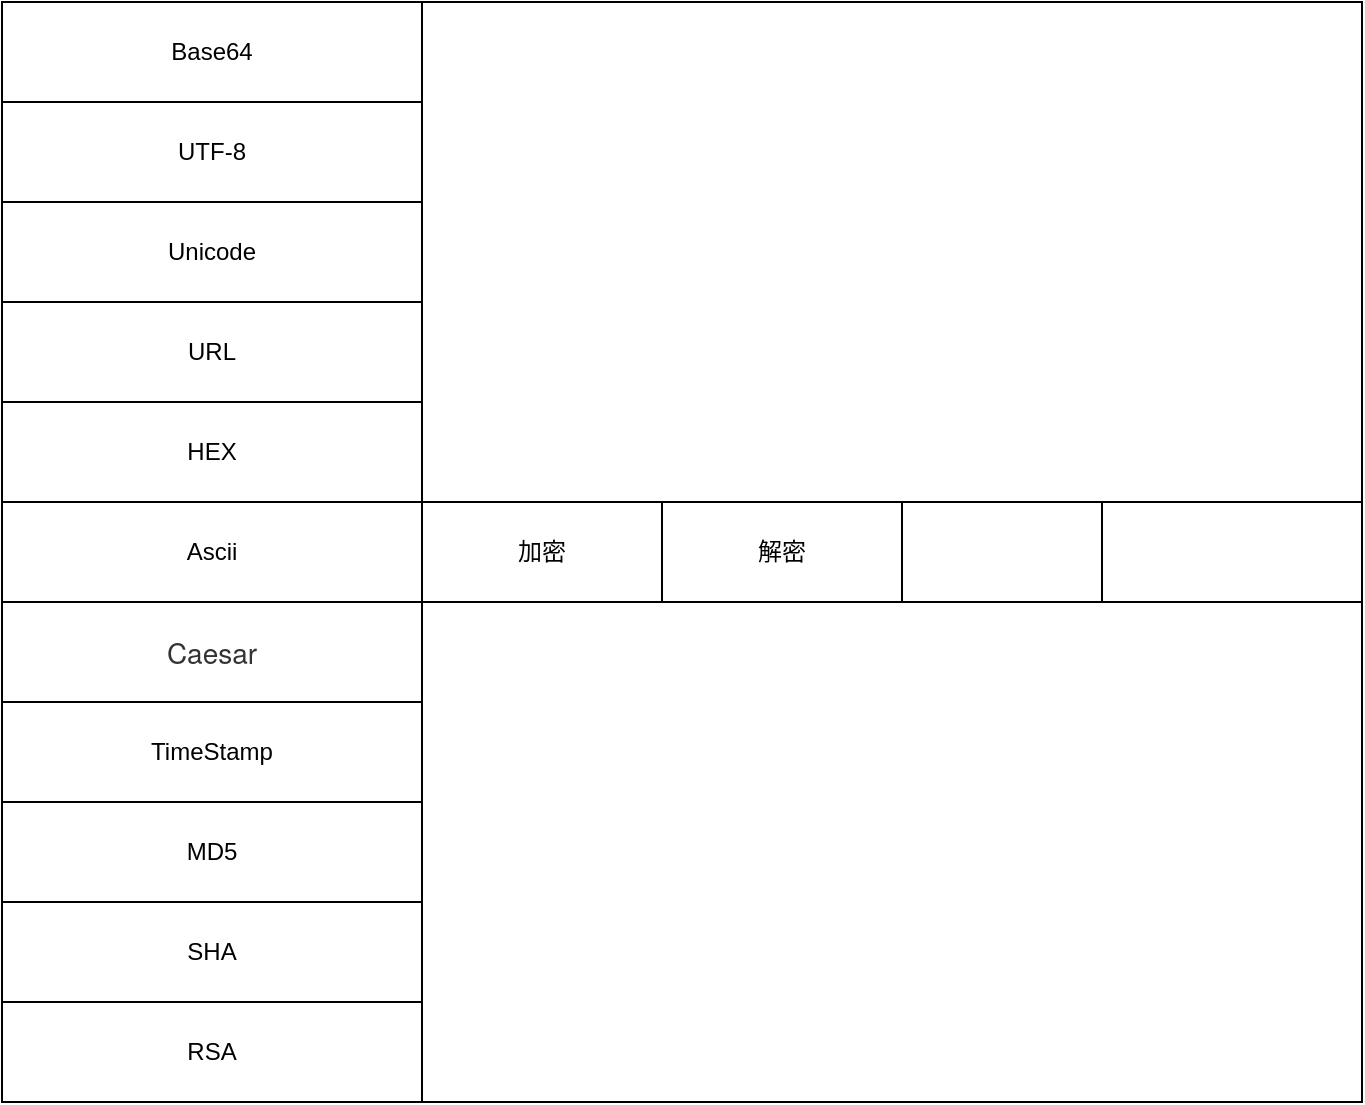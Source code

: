 <mxfile version="20.0.3" type="github">
  <diagram id="RZZLhatJuahhunrmR59R" name="Page-1">
    <mxGraphModel dx="1525" dy="814" grid="1" gridSize="10" guides="1" tooltips="1" connect="1" arrows="1" fold="1" page="1" pageScale="1" pageWidth="1169" pageHeight="827" math="0" shadow="0">
      <root>
        <mxCell id="0" />
        <mxCell id="1" parent="0" />
        <mxCell id="EVkCRe0jTfTS45KgXcL8-3" value="" style="rounded=0;whiteSpace=wrap;html=1;" vertex="1" parent="1">
          <mxGeometry x="190" y="80" width="680" height="550" as="geometry" />
        </mxCell>
        <mxCell id="EVkCRe0jTfTS45KgXcL8-4" value="" style="rounded=0;whiteSpace=wrap;html=1;" vertex="1" parent="1">
          <mxGeometry x="190" y="80" width="210" height="550" as="geometry" />
        </mxCell>
        <mxCell id="EVkCRe0jTfTS45KgXcL8-5" value="Base64" style="rounded=0;whiteSpace=wrap;html=1;" vertex="1" parent="1">
          <mxGeometry x="190" y="80" width="210" height="50" as="geometry" />
        </mxCell>
        <mxCell id="EVkCRe0jTfTS45KgXcL8-6" value="UTF-8" style="rounded=0;whiteSpace=wrap;html=1;" vertex="1" parent="1">
          <mxGeometry x="190" y="130" width="210" height="50" as="geometry" />
        </mxCell>
        <mxCell id="EVkCRe0jTfTS45KgXcL8-7" value="Unicode" style="rounded=0;whiteSpace=wrap;html=1;" vertex="1" parent="1">
          <mxGeometry x="190" y="180" width="210" height="50" as="geometry" />
        </mxCell>
        <mxCell id="EVkCRe0jTfTS45KgXcL8-8" value="URL" style="rounded=0;whiteSpace=wrap;html=1;" vertex="1" parent="1">
          <mxGeometry x="190" y="230" width="210" height="50" as="geometry" />
        </mxCell>
        <mxCell id="EVkCRe0jTfTS45KgXcL8-9" value="HEX" style="rounded=0;whiteSpace=wrap;html=1;" vertex="1" parent="1">
          <mxGeometry x="190" y="280" width="210" height="50" as="geometry" />
        </mxCell>
        <mxCell id="EVkCRe0jTfTS45KgXcL8-10" value="Ascii" style="rounded=0;whiteSpace=wrap;html=1;" vertex="1" parent="1">
          <mxGeometry x="190" y="330" width="210" height="50" as="geometry" />
        </mxCell>
        <mxCell id="EVkCRe0jTfTS45KgXcL8-11" value="&lt;span style=&quot;color: rgb(51, 51, 51); font-family: &amp;quot;Helvetica Neue&amp;quot;, Helvetica, Arial, &amp;quot;PingFang SC&amp;quot;, &amp;quot;Hiragino Sans GB&amp;quot;, &amp;quot;Microsoft YaHei&amp;quot;, &amp;quot;WenQuanYi Micro Hei&amp;quot;, sans-serif; font-size: 14px; text-align: start; text-indent: 28px; background-color: rgb(255, 255, 255);&quot;&gt;Caesar&lt;/span&gt;" style="rounded=0;whiteSpace=wrap;html=1;" vertex="1" parent="1">
          <mxGeometry x="190" y="380" width="210" height="50" as="geometry" />
        </mxCell>
        <mxCell id="EVkCRe0jTfTS45KgXcL8-12" value="TimeStamp" style="rounded=0;whiteSpace=wrap;html=1;" vertex="1" parent="1">
          <mxGeometry x="190" y="430" width="210" height="50" as="geometry" />
        </mxCell>
        <mxCell id="EVkCRe0jTfTS45KgXcL8-13" value="MD5" style="rounded=0;whiteSpace=wrap;html=1;" vertex="1" parent="1">
          <mxGeometry x="190" y="480" width="210" height="50" as="geometry" />
        </mxCell>
        <mxCell id="EVkCRe0jTfTS45KgXcL8-14" value="SHA" style="rounded=0;whiteSpace=wrap;html=1;" vertex="1" parent="1">
          <mxGeometry x="190" y="530" width="210" height="50" as="geometry" />
        </mxCell>
        <mxCell id="EVkCRe0jTfTS45KgXcL8-15" value="RSA" style="rounded=0;whiteSpace=wrap;html=1;" vertex="1" parent="1">
          <mxGeometry x="190" y="580" width="210" height="50" as="geometry" />
        </mxCell>
        <mxCell id="EVkCRe0jTfTS45KgXcL8-16" value="" style="rounded=0;whiteSpace=wrap;html=1;" vertex="1" parent="1">
          <mxGeometry x="400" y="80" width="470" height="250" as="geometry" />
        </mxCell>
        <mxCell id="EVkCRe0jTfTS45KgXcL8-17" value="" style="rounded=0;whiteSpace=wrap;html=1;" vertex="1" parent="1">
          <mxGeometry x="400" y="380" width="470" height="250" as="geometry" />
        </mxCell>
        <mxCell id="EVkCRe0jTfTS45KgXcL8-18" value="加密" style="rounded=0;whiteSpace=wrap;html=1;" vertex="1" parent="1">
          <mxGeometry x="400" y="330" width="120" height="50" as="geometry" />
        </mxCell>
        <mxCell id="EVkCRe0jTfTS45KgXcL8-19" value="解密" style="rounded=0;whiteSpace=wrap;html=1;" vertex="1" parent="1">
          <mxGeometry x="520" y="330" width="120" height="50" as="geometry" />
        </mxCell>
        <mxCell id="EVkCRe0jTfTS45KgXcL8-20" value="" style="rounded=0;whiteSpace=wrap;html=1;" vertex="1" parent="1">
          <mxGeometry x="640" y="330" width="100" height="50" as="geometry" />
        </mxCell>
      </root>
    </mxGraphModel>
  </diagram>
</mxfile>
